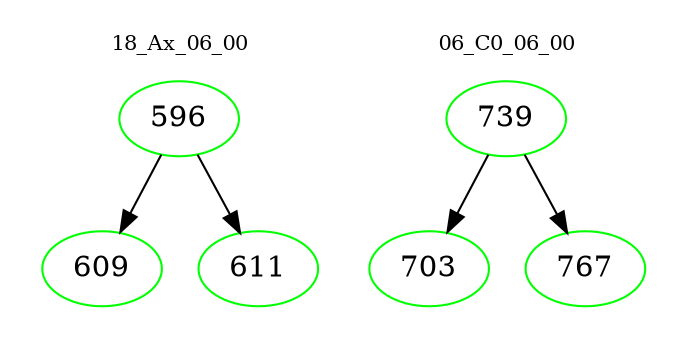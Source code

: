digraph{
subgraph cluster_0 {
color = white
label = "18_Ax_06_00";
fontsize=10;
T0_596 [label="596", color="green"]
T0_596 -> T0_609 [color="black"]
T0_609 [label="609", color="green"]
T0_596 -> T0_611 [color="black"]
T0_611 [label="611", color="green"]
}
subgraph cluster_1 {
color = white
label = "06_C0_06_00";
fontsize=10;
T1_739 [label="739", color="green"]
T1_739 -> T1_703 [color="black"]
T1_703 [label="703", color="green"]
T1_739 -> T1_767 [color="black"]
T1_767 [label="767", color="green"]
}
}
